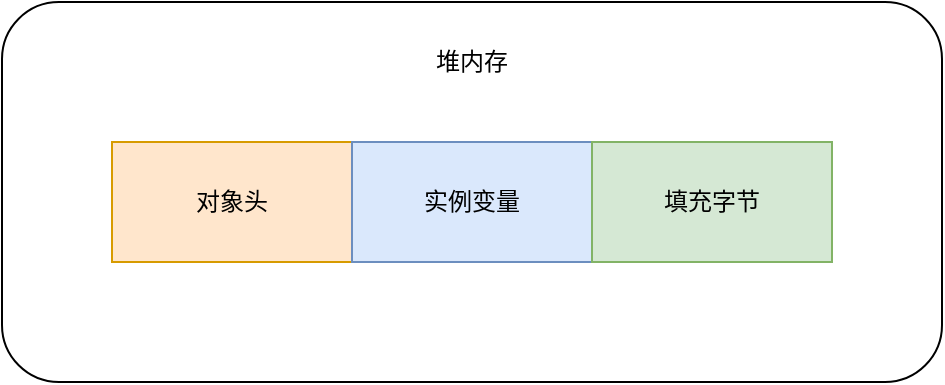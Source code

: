 <mxfile version="14.3.1" type="github">
  <diagram id="evTHficFzcx7DuYk8Fuo" name="Page-1">
    <mxGraphModel dx="946" dy="536" grid="1" gridSize="10" guides="1" tooltips="1" connect="1" arrows="1" fold="1" page="1" pageScale="1" pageWidth="827" pageHeight="1169" math="0" shadow="0">
      <root>
        <mxCell id="0" />
        <mxCell id="1" parent="0" />
        <mxCell id="U0lGLrg6SM_aVsgS8Xiy-5" value="" style="rounded=1;whiteSpace=wrap;html=1;" vertex="1" parent="1">
          <mxGeometry x="85" y="90" width="470" height="190" as="geometry" />
        </mxCell>
        <mxCell id="U0lGLrg6SM_aVsgS8Xiy-2" value="对象头" style="rounded=0;whiteSpace=wrap;html=1;fillColor=#ffe6cc;strokeColor=#d79b00;" vertex="1" parent="1">
          <mxGeometry x="140" y="160" width="120" height="60" as="geometry" />
        </mxCell>
        <mxCell id="U0lGLrg6SM_aVsgS8Xiy-3" value="实例变量" style="rounded=0;whiteSpace=wrap;html=1;fillColor=#dae8fc;strokeColor=#6c8ebf;" vertex="1" parent="1">
          <mxGeometry x="260" y="160" width="120" height="60" as="geometry" />
        </mxCell>
        <mxCell id="U0lGLrg6SM_aVsgS8Xiy-4" value="填充字节" style="rounded=0;whiteSpace=wrap;html=1;fillColor=#d5e8d4;strokeColor=#82b366;" vertex="1" parent="1">
          <mxGeometry x="380" y="160" width="120" height="60" as="geometry" />
        </mxCell>
        <mxCell id="U0lGLrg6SM_aVsgS8Xiy-6" value="堆内存" style="text;html=1;strokeColor=none;fillColor=none;align=center;verticalAlign=middle;whiteSpace=wrap;rounded=0;" vertex="1" parent="1">
          <mxGeometry x="300" y="110" width="40" height="20" as="geometry" />
        </mxCell>
      </root>
    </mxGraphModel>
  </diagram>
</mxfile>

